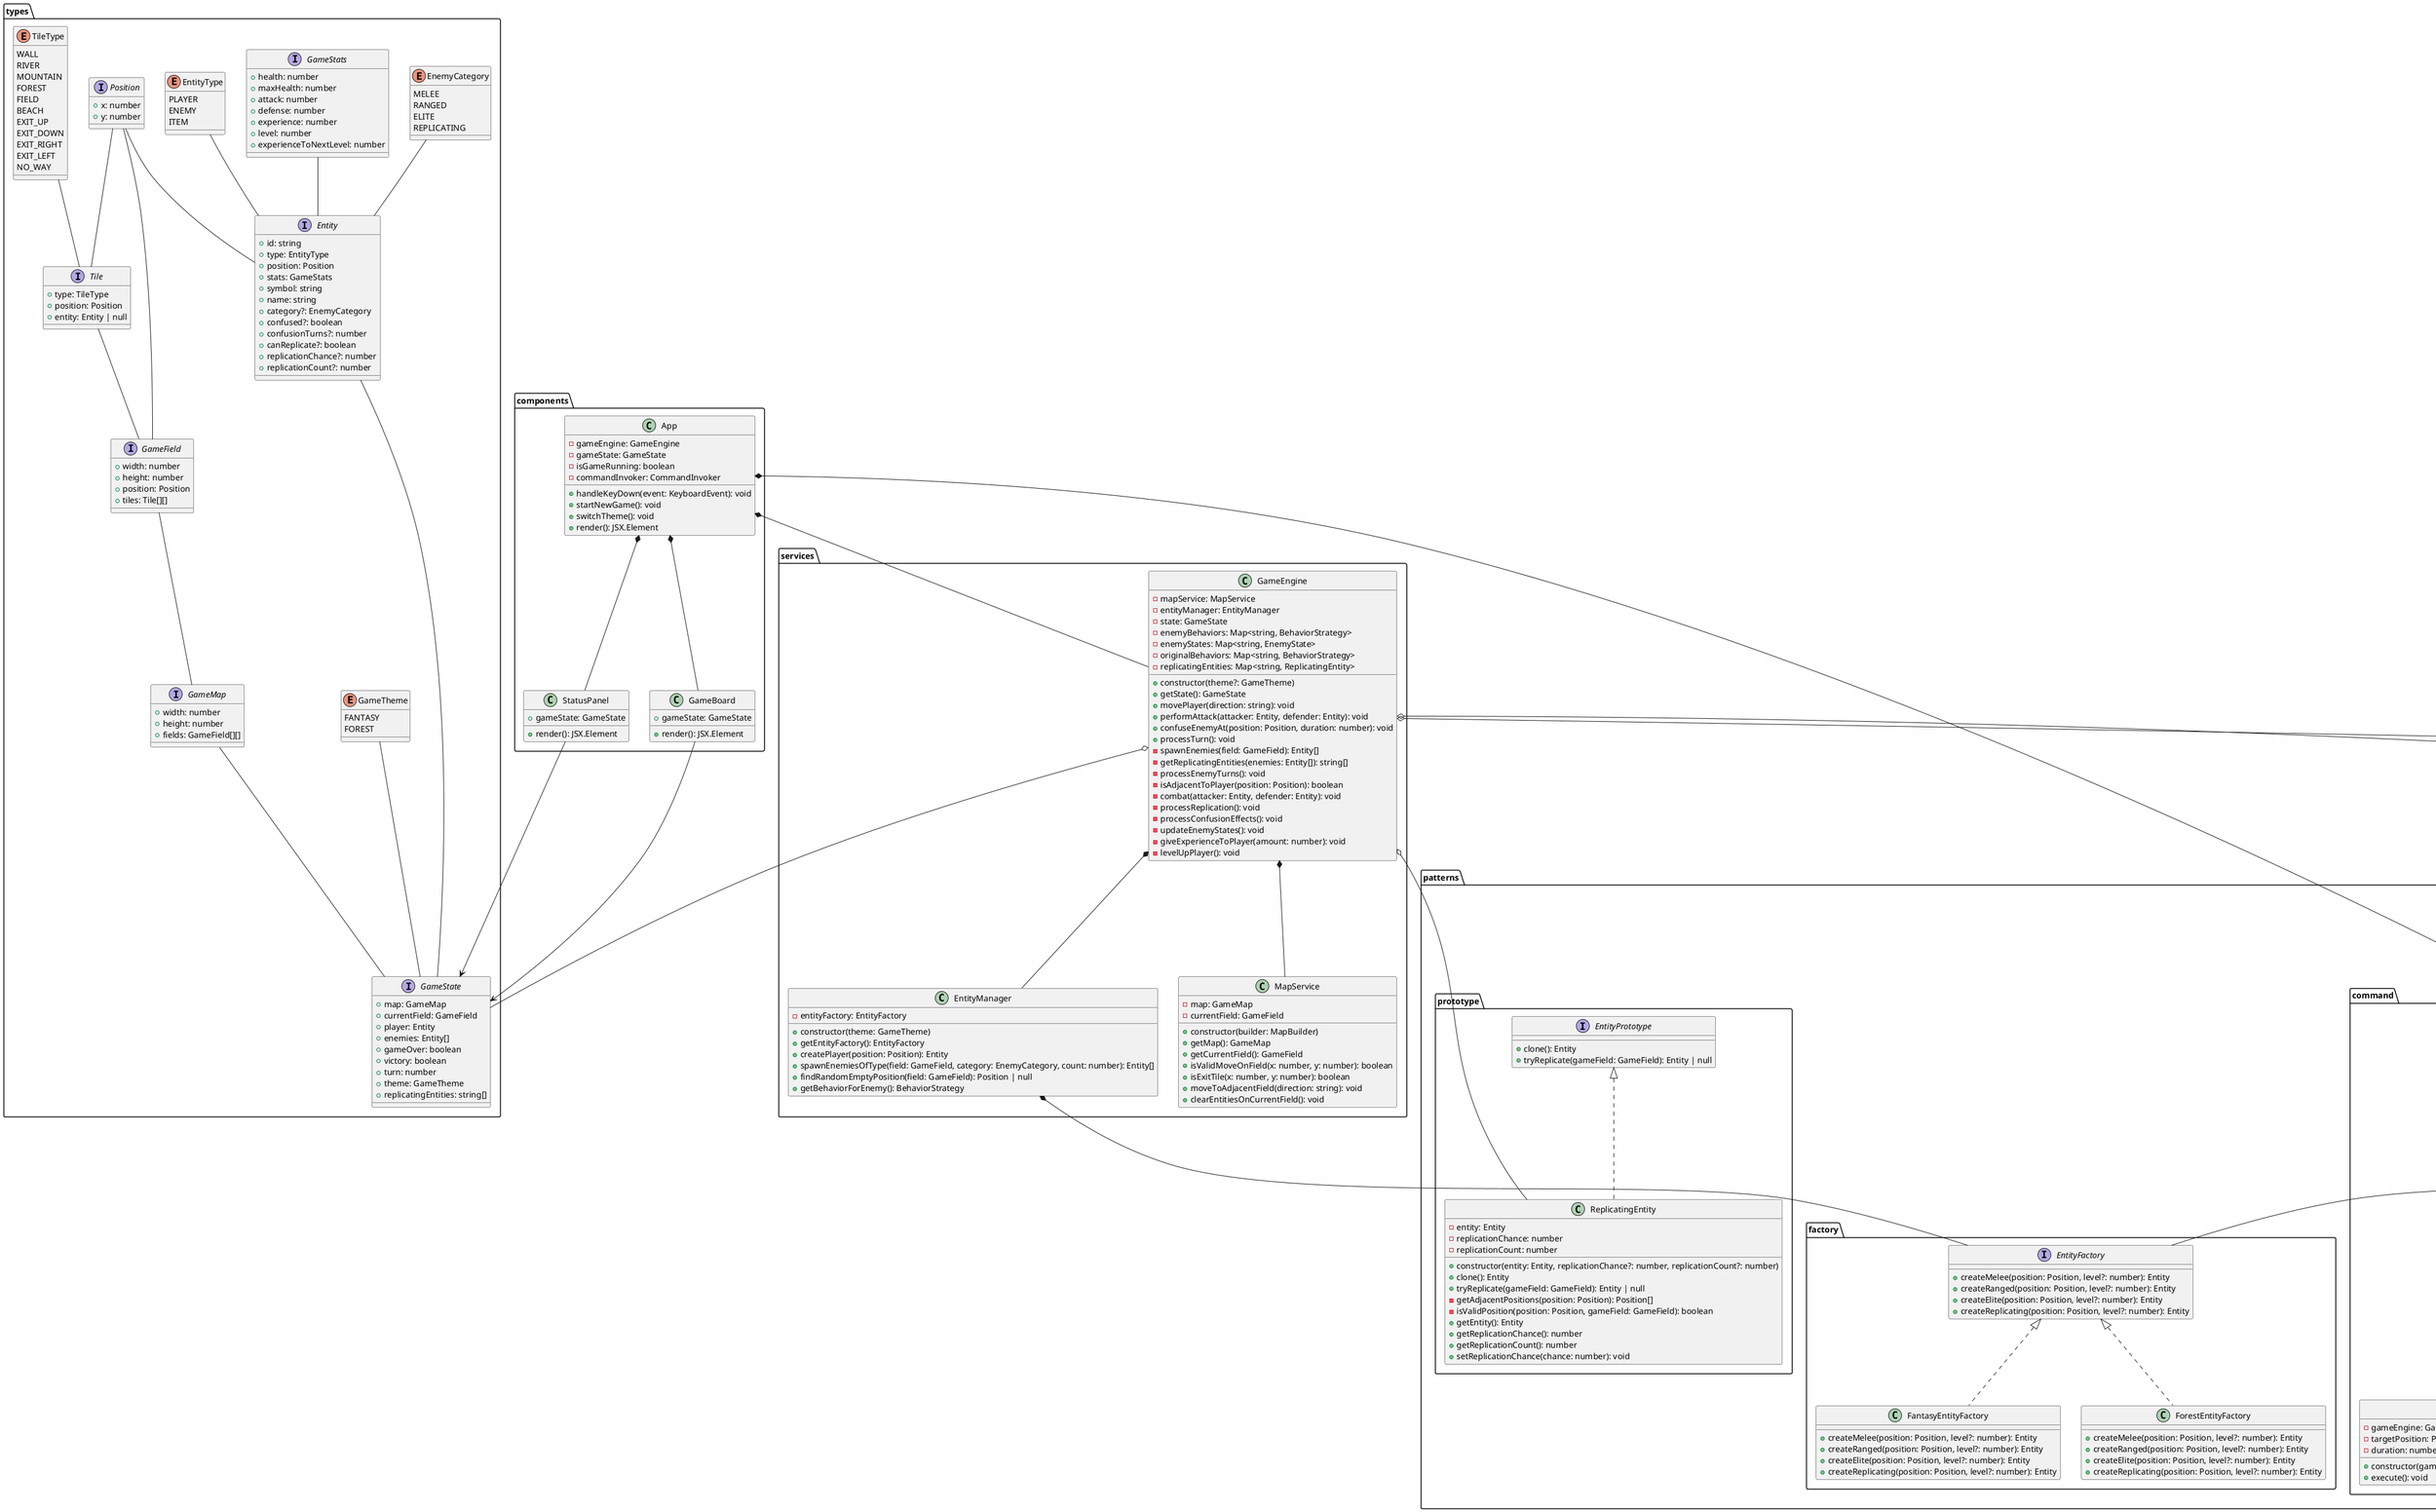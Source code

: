 @startuml Class Diagram

' ===========================
' ПАКЕТ: types (Domain Data)
' ===========================
package "types" {
  enum TileType {
    WALL
    RIVER
    MOUNTAIN
    FOREST
    FIELD
    BEACH
    EXIT_UP
    EXIT_DOWN
    EXIT_RIGHT
    EXIT_LEFT
    NO_WAY
  }
  
  interface Position {
    +x: number
    +y: number
  }
  
  interface GameStats {
    +health: number
    +maxHealth: number
    +attack: number
    +defense: number
    +experience: number
    +level: number
    +experienceToNextLevel: number
  }
  
  enum EntityType {
    PLAYER
    ENEMY
    ITEM
  }
  
  enum EnemyCategory {
    MELEE
    RANGED
    ELITE
    REPLICATING
  }
  
  interface Entity {
    +id: string
    +type: EntityType
    +position: Position
    +stats: GameStats
    +symbol: string
    +name: string
    +category?: EnemyCategory
    +confused?: boolean
    +confusionTurns?: number
    +canReplicate?: boolean
    +replicationChance?: number
    +replicationCount?: number
  }
  
  interface Tile {
    +type: TileType
    +position: Position
    +entity: Entity | null
  }

  interface GameField {
    +width: number
    +height: number
    +position: Position
    +tiles: Tile[][]
  }
  
  interface GameMap {
    +width: number
    +height: number
    +fields: GameField[][]
  }
  
  enum GameTheme {
    FANTASY
    FOREST
  }
  
  interface GameState {
    +map: GameMap
    +currentField: GameField
    +player: Entity
    +enemies: Entity[]
    +gameOver: boolean
    +victory: boolean
    +turn: number
    +theme: GameTheme
    +replicatingEntities: string[]
  }
}

' Отношения внутри types
TileType -- Tile
Position -- Entity
Position -- Tile
Position -- GameField
GameStats -- Entity
EntityType -- Entity
EnemyCategory -- Entity
Entity -- GameState
Tile -- GameField
GameField -- GameMap
GameMap -- GameState
GameTheme -- GameState


' ===========================
' ПАКЕТ: services (Game Logic)
' ===========================
package "services" {
  class EntityManager {
    -entityFactory: EntityFactory
    +constructor(theme: GameTheme)
    +getEntityFactory(): EntityFactory
    +createPlayer(position: Position): Entity
    +spawnEnemiesOfType(field: GameField, category: EnemyCategory, count: number): Entity[]
    +findRandomEmptyPosition(field: GameField): Position | null
    +getBehaviorForEnemy(): BehaviorStrategy
  }

  class MapService {
    -map: GameMap
    -currentField: GameField
    +constructor(builder: MapBuilder)
    +getMap(): GameMap
    +getCurrentField(): GameField
    +isValidMoveOnField(x: number, y: number): boolean
    +isExitTile(x: number, y: number): boolean
    +moveToAdjacentField(direction: string): void
    +clearEntitiesOnCurrentField(): void
  }

  class GameEngine {
    -mapService: MapService
    -entityManager: EntityManager
    -state: GameState
    -enemyBehaviors: Map<string, BehaviorStrategy>
    -enemyStates: Map<string, EnemyState>
    -originalBehaviors: Map<string, BehaviorStrategy>
    -replicatingEntities: Map<string, ReplicatingEntity>
    +constructor(theme?: GameTheme)
    +getState(): GameState
    +movePlayer(direction: string): void
    +performAttack(attacker: Entity, defender: Entity): void
    +confuseEnemyAt(position: Position, duration: number): void
    +processTurn(): void
    -spawnEnemies(field: GameField): Entity[]
    -getReplicatingEntities(enemies: Entity[]): string[]
    -processEnemyTurns(): void
    -isAdjacentToPlayer(position: Position): boolean
    -combat(attacker: Entity, defender: Entity): void
    -processReplication(): void
    -processConfusionEffects(): void
    -updateEnemyStates(): void
    -giveExperienceToPlayer(amount: number): void
    -levelUpPlayer(): void
  }
}

' Связи внутри services
EntityManager *-- patterns.factory.EntityFactory

GameEngine *-- MapService
GameEngine *-- EntityManager
GameEngine o-- types.GameState
GameEngine o-- patterns.strategy.BehaviorStrategy
GameEngine o-- patterns.state.EnemyState
GameEngine o-- patterns.prototype.ReplicatingEntity


' ===========================
' ПАКЕТ: patterns (Design Patterns)
' ===========================
package "patterns" {

  ' --- Strategy Pattern ---
  package "strategy" {
    abstract class BehaviorStrategy {
      +execute(entity: Entity, player: Entity, gameField: GameField): Position
      +static isValidMove(x: number, y: number, gameField: GameField): boolean
    }
    
    class AggressiveBehavior {
      +execute(entity: Entity, player: Entity, gameField: GameField): Position
    }
    
    class PassiveBehavior {
      +execute(entity: Entity, player: Entity, gameField: GameField): Position
    }
    
    class FearfulBehavior {
      +execute(entity: Entity, player: Entity, gameField: GameField): Position
    }

    BehaviorStrategy <|-- AggressiveBehavior
    BehaviorStrategy <|-- PassiveBehavior
    BehaviorStrategy <|-- FearfulBehavior
  }
  
  ' --- Decorator Pattern ---
  package "decorator" {
    abstract class BehaviorDecorator {
      #wrappedBehavior: BehaviorStrategy
      +constructor(behavior: BehaviorStrategy)
      +execute(entity: Entity, player: Entity, gameField: GameField): Position
    }
    
    class ConfusedBehavior {
      -turnsRemaining: number
      +constructor(behavior: BehaviorStrategy, duration: number)
      +execute(entity: Entity, player: Entity, gameField: GameField): Position
      +isConfused(): boolean
      +getTurnsRemaining(): number
    }

    BehaviorDecorator <|-- ConfusedBehavior
    patterns.strategy.BehaviorStrategy <|-- BehaviorDecorator
  }
  
  ' --- Builder Pattern ---
  package "builder" {
    class MapLoader {
      +loadMapFromFile(filepath: string): GameMap
    }

    class MapBuilder {
      -fieldWidth: number
      -fieldHeight: number
      -width: number
      -height: number
      ' -wallDensity: number
      -mapFile: string | null
      -entityFactory: EntityFactory | null
      ' -roomCount: number
      ' -corridorDensity: number
      -randomSeed: number | null
      -mapLoader: MapLoader
      +constructor()
      +setFieldWidth(width: number): MapBuilder
      +setFieldHeight(height: number): MapBuilder
      +setWidth(width: number): MapBuilder
      +setHeight(height: number): MapBuilder
      +setMapFile(filepath: string): MapBuilder
      +setEntityFactory(factory: factory.EntityFactory): MapBuilder
      +setRandomSeed(seed: number): MapBuilder
      +build(): GameMap
      -generateMap(): GameMap
      -generateTiles(fieldX: number, fieldY: number, perlin, biomeNoise): Tile[][]
    }

    MapBuilder *-- MapLoader
    MapBuilder o-- patterns.factory.EntityFactory
  }
  
  ' --- Abstract Factory Pattern ---
  package "factory" {
    interface EntityFactory {
      +createMelee(position: Position, level?: number): Entity
      +createRanged(position: Position, level?: number): Entity
      +createElite(position: Position, level?: number): Entity
      +createReplicating(position: Position, level?: number): Entity
    }
    
    class FantasyEntityFactory {
      +createMelee(position: Position, level?: number): Entity
      +createRanged(position: Position, level?: number): Entity
      +createElite(position: Position, level?: number): Entity
      +createReplicating(position: Position, level?: number): Entity
    }
    
    class ForestEntityFactory {
      +createMelee(position: Position, level?: number): Entity
      +createRanged(position: Position, level?: number): Entity
      +createElite(position: Position, level?: number): Entity
      +createReplicating(position: Position, level?: number): Entity
    }

    EntityFactory <|.. FantasyEntityFactory
    EntityFactory <|.. ForestEntityFactory
  }
  
  ' --- Prototype Pattern ---
  package "prototype" {
    interface EntityPrototype {
      +clone(): Entity
      +tryReplicate(gameField: GameField): Entity | null
    }
    
    class ReplicatingEntity {
      -entity: Entity
      -replicationChance: number
      -replicationCount: number
      +constructor(entity: Entity, replicationChance?: number, replicationCount?: number)
      +clone(): Entity
      +tryReplicate(gameField: GameField): Entity | null
      -getAdjacentPositions(position: Position): Position[]
      -isValidPosition(position: Position, gameField: GameField): boolean
      +getEntity(): Entity
      +getReplicationChance(): number
      +getReplicationCount(): number
      +setReplicationChance(chance: number): void
    }

    EntityPrototype <|.. ReplicatingEntity
  }
  
  ' --- Command Pattern ---
  package "command" {
    interface Command {
      +execute(): void
    }
    
    class MoveCommand {
      -gameEngine: GameEngine
      -direction: string
      +constructor(gameEngine: GameEngine, direction: string)
      +execute(): void
    }
    
    class AttackCommand {
      -gameEngine: GameEngine
      -attacker: Entity
      -target: Entity
      +constructor(gameEngine: GameEngine, attacker: Entity, target: Entity)
      +execute(): void
    }
    
    class ConfuseCommand {
      -gameEngine: GameEngine
      -targetPosition: Position
      -duration: number
      +constructor(gameEngine: GameEngine, targetPosition: Position, duration?: number)
      +execute(): void
    }
    
    class WaitCommand {
      -gameEngine: GameEngine
      +constructor(gameEngine: GameEngine)
      +execute(): void
    }
    
    class CommandInvoker {
      -commands: Command[]
      +addCommand(command: Command): void
      +executeCommands(): void
    }

    Command <|.. MoveCommand
    Command <|.. AttackCommand
    Command <|.. ConfuseCommand
    Command <|.. WaitCommand
    CommandInvoker --> Command
  }
  
  ' --- State Pattern ---
  package "state" {
    interface EnemyState {
      +getNextPosition(entity: Entity, player: Entity, gameField: GameField, originalStrategy: BehaviorStrategy): Position
      +shouldTransition(entity: Entity): EnemyState | null
      +getName(): string
    }
    
    class NormalState {
      -panicHealthThreshold: number
      +constructor(panicHealthThreshold?: number)
      +getNextPosition(entity: Entity, player: Entity, gameField: GameField, originalStrategy: BehaviorStrategy): Position
      +shouldTransition(entity: Entity): EnemyState | null
      +getName(): string
    }
    
    class PanicState {
      -fearfulStrategy: BehaviorStrategy
      -recoveryThreshold: number
      +constructor(recoveryThreshold?: number)
      +getNextPosition(entity: Entity, player: Entity, gameField: GameField, originalStrategy: BehaviorStrategy): Position
      +shouldTransition(entity: Entity): EnemyState | null
      +getName(): string
    }
    
    class TrackingState {
      -targetPosition: Position
      -giveUpDistance: number
      -aggressiveStrategy: BehaviorStrategy
      +constructor(targetPosition: Position, giveUpDistance?: number)
      +getNextPosition(entity: Entity, player: Entity, gameField: GameField, originalStrategy: BehaviorStrategy): Position
      +shouldTransition(entity: Entity): EnemyState | null
      +getName(): string
    }
    
    class PatrolState {
      -centerPosition: Position
      -patrolRadius: number
      -patrolPoints: Position[]
      -currentPointIndex: number
      -stepsAtCurrentPoint: number
      -maxStepsAtPoint: number
      +constructor(centerPosition: Position, patrolRadius?: number)
      -generatePatrolPoints(): void
      +getNextPosition(entity: Entity, player: Entity, gameField: GameField, originalStrategy: BehaviorStrategy): Position
      -isValidMove(x: number, y: number, gameMap: GameMap): boolean
      +shouldTransition(entity: Entity): EnemyState | null
      +getName(): string
    }

    EnemyState <|.. NormalState
    EnemyState <|.. PanicState
    EnemyState <|.. TrackingState
    EnemyState <|.. PatrolState
  }
}

' ===========================
' ПАКЕТ: components (UI)
' ===========================
package "components" {
  class GameBoard {
    +gameState: GameState
    +render(): JSX.Element
  }
  
  class StatusPanel {
    +gameState: GameState
    +render(): JSX.Element
  }
  
  class App {
    -gameEngine: GameEngine
    -gameState: GameState
    -isGameRunning: boolean
    -commandInvoker: CommandInvoker
    +handleKeyDown(event: KeyboardEvent): void
    +startNewGame(): void
    +switchTheme(): void
    +render(): JSX.Element
  }

  GameBoard --> types.GameState
  StatusPanel --> types.GameState
}

App *-- components.GameBoard
App *-- components.StatusPanel
App *-- services.GameEngine
App *-- patterns.command.CommandInvoker

@enduml
